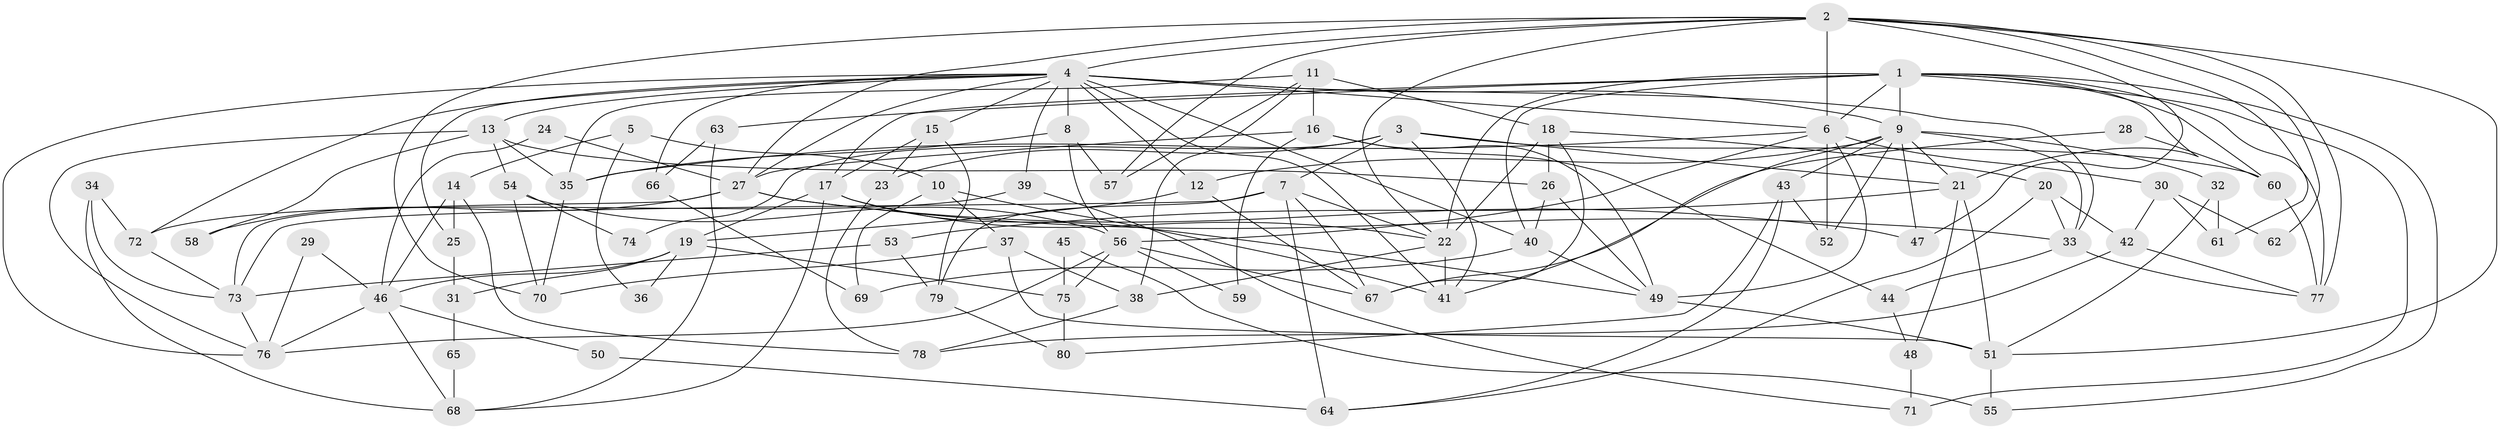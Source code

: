 // original degree distribution, {7: 0.03508771929824561, 5: 0.14035087719298245, 2: 0.11403508771929824, 6: 0.10526315789473684, 3: 0.2719298245614035, 4: 0.32456140350877194, 9: 0.008771929824561403}
// Generated by graph-tools (version 1.1) at 2025/51/03/04/25 22:51:04]
// undirected, 80 vertices, 179 edges
graph export_dot {
  node [color=gray90,style=filled];
  1;
  2;
  3;
  4;
  5;
  6;
  7;
  8;
  9;
  10;
  11;
  12;
  13;
  14;
  15;
  16;
  17;
  18;
  19;
  20;
  21;
  22;
  23;
  24;
  25;
  26;
  27;
  28;
  29;
  30;
  31;
  32;
  33;
  34;
  35;
  36;
  37;
  38;
  39;
  40;
  41;
  42;
  43;
  44;
  45;
  46;
  47;
  48;
  49;
  50;
  51;
  52;
  53;
  54;
  55;
  56;
  57;
  58;
  59;
  60;
  61;
  62;
  63;
  64;
  65;
  66;
  67;
  68;
  69;
  70;
  71;
  72;
  73;
  74;
  75;
  76;
  77;
  78;
  79;
  80;
  1 -- 6 [weight=1.0];
  1 -- 9 [weight=1.0];
  1 -- 17 [weight=1.0];
  1 -- 21 [weight=1.0];
  1 -- 22 [weight=1.0];
  1 -- 40 [weight=1.0];
  1 -- 55 [weight=1.0];
  1 -- 60 [weight=1.0];
  1 -- 63 [weight=1.0];
  1 -- 71 [weight=1.0];
  1 -- 77 [weight=1.0];
  2 -- 4 [weight=1.0];
  2 -- 6 [weight=1.0];
  2 -- 22 [weight=1.0];
  2 -- 27 [weight=1.0];
  2 -- 47 [weight=1.0];
  2 -- 51 [weight=1.0];
  2 -- 57 [weight=1.0];
  2 -- 61 [weight=2.0];
  2 -- 62 [weight=1.0];
  2 -- 70 [weight=2.0];
  2 -- 77 [weight=1.0];
  3 -- 7 [weight=1.0];
  3 -- 21 [weight=1.0];
  3 -- 23 [weight=1.0];
  3 -- 41 [weight=1.0];
  3 -- 60 [weight=2.0];
  3 -- 74 [weight=1.0];
  4 -- 6 [weight=1.0];
  4 -- 8 [weight=1.0];
  4 -- 9 [weight=1.0];
  4 -- 12 [weight=1.0];
  4 -- 13 [weight=1.0];
  4 -- 15 [weight=1.0];
  4 -- 25 [weight=1.0];
  4 -- 27 [weight=1.0];
  4 -- 33 [weight=2.0];
  4 -- 39 [weight=1.0];
  4 -- 40 [weight=1.0];
  4 -- 41 [weight=1.0];
  4 -- 66 [weight=1.0];
  4 -- 72 [weight=1.0];
  4 -- 76 [weight=1.0];
  5 -- 10 [weight=1.0];
  5 -- 14 [weight=1.0];
  5 -- 36 [weight=1.0];
  6 -- 30 [weight=1.0];
  6 -- 35 [weight=1.0];
  6 -- 49 [weight=1.0];
  6 -- 52 [weight=1.0];
  6 -- 56 [weight=1.0];
  7 -- 22 [weight=1.0];
  7 -- 64 [weight=1.0];
  7 -- 67 [weight=1.0];
  7 -- 73 [weight=1.0];
  7 -- 79 [weight=1.0];
  8 -- 35 [weight=1.0];
  8 -- 56 [weight=1.0];
  8 -- 57 [weight=1.0];
  9 -- 12 [weight=1.0];
  9 -- 21 [weight=1.0];
  9 -- 32 [weight=2.0];
  9 -- 33 [weight=1.0];
  9 -- 41 [weight=1.0];
  9 -- 43 [weight=1.0];
  9 -- 47 [weight=1.0];
  9 -- 52 [weight=1.0];
  10 -- 37 [weight=1.0];
  10 -- 41 [weight=1.0];
  10 -- 69 [weight=1.0];
  11 -- 16 [weight=1.0];
  11 -- 18 [weight=4.0];
  11 -- 35 [weight=1.0];
  11 -- 38 [weight=1.0];
  11 -- 57 [weight=1.0];
  12 -- 19 [weight=1.0];
  12 -- 67 [weight=1.0];
  13 -- 26 [weight=1.0];
  13 -- 35 [weight=1.0];
  13 -- 54 [weight=1.0];
  13 -- 58 [weight=1.0];
  13 -- 76 [weight=1.0];
  14 -- 25 [weight=1.0];
  14 -- 46 [weight=1.0];
  14 -- 78 [weight=1.0];
  15 -- 17 [weight=1.0];
  15 -- 23 [weight=1.0];
  15 -- 79 [weight=1.0];
  16 -- 27 [weight=1.0];
  16 -- 44 [weight=1.0];
  16 -- 49 [weight=1.0];
  16 -- 59 [weight=1.0];
  17 -- 19 [weight=1.0];
  17 -- 22 [weight=1.0];
  17 -- 49 [weight=1.0];
  17 -- 68 [weight=1.0];
  18 -- 20 [weight=1.0];
  18 -- 22 [weight=1.0];
  18 -- 26 [weight=1.0];
  18 -- 67 [weight=1.0];
  19 -- 31 [weight=1.0];
  19 -- 36 [weight=1.0];
  19 -- 46 [weight=1.0];
  19 -- 75 [weight=1.0];
  20 -- 33 [weight=1.0];
  20 -- 42 [weight=1.0];
  20 -- 64 [weight=1.0];
  21 -- 48 [weight=1.0];
  21 -- 51 [weight=1.0];
  21 -- 53 [weight=1.0];
  22 -- 38 [weight=1.0];
  22 -- 41 [weight=1.0];
  23 -- 78 [weight=1.0];
  24 -- 27 [weight=1.0];
  24 -- 46 [weight=1.0];
  25 -- 31 [weight=1.0];
  26 -- 40 [weight=1.0];
  26 -- 49 [weight=1.0];
  27 -- 33 [weight=2.0];
  27 -- 47 [weight=1.0];
  27 -- 58 [weight=1.0];
  27 -- 73 [weight=2.0];
  28 -- 60 [weight=1.0];
  28 -- 67 [weight=1.0];
  29 -- 46 [weight=1.0];
  29 -- 76 [weight=1.0];
  30 -- 42 [weight=1.0];
  30 -- 61 [weight=1.0];
  30 -- 62 [weight=1.0];
  31 -- 65 [weight=1.0];
  32 -- 51 [weight=1.0];
  32 -- 61 [weight=1.0];
  33 -- 44 [weight=1.0];
  33 -- 77 [weight=1.0];
  34 -- 68 [weight=1.0];
  34 -- 72 [weight=1.0];
  34 -- 73 [weight=1.0];
  35 -- 70 [weight=1.0];
  37 -- 38 [weight=1.0];
  37 -- 51 [weight=1.0];
  37 -- 70 [weight=1.0];
  38 -- 78 [weight=1.0];
  39 -- 71 [weight=1.0];
  39 -- 72 [weight=1.0];
  40 -- 49 [weight=1.0];
  40 -- 69 [weight=1.0];
  42 -- 77 [weight=1.0];
  42 -- 78 [weight=1.0];
  43 -- 52 [weight=1.0];
  43 -- 64 [weight=1.0];
  43 -- 80 [weight=1.0];
  44 -- 48 [weight=1.0];
  45 -- 55 [weight=1.0];
  45 -- 75 [weight=1.0];
  46 -- 50 [weight=1.0];
  46 -- 68 [weight=1.0];
  46 -- 76 [weight=1.0];
  48 -- 71 [weight=1.0];
  49 -- 51 [weight=1.0];
  50 -- 64 [weight=1.0];
  51 -- 55 [weight=1.0];
  53 -- 73 [weight=1.0];
  53 -- 79 [weight=1.0];
  54 -- 56 [weight=1.0];
  54 -- 70 [weight=1.0];
  54 -- 74 [weight=1.0];
  56 -- 59 [weight=1.0];
  56 -- 67 [weight=1.0];
  56 -- 75 [weight=1.0];
  56 -- 76 [weight=1.0];
  60 -- 77 [weight=1.0];
  63 -- 66 [weight=1.0];
  63 -- 68 [weight=1.0];
  65 -- 68 [weight=1.0];
  66 -- 69 [weight=1.0];
  72 -- 73 [weight=1.0];
  73 -- 76 [weight=1.0];
  75 -- 80 [weight=1.0];
  79 -- 80 [weight=1.0];
}
